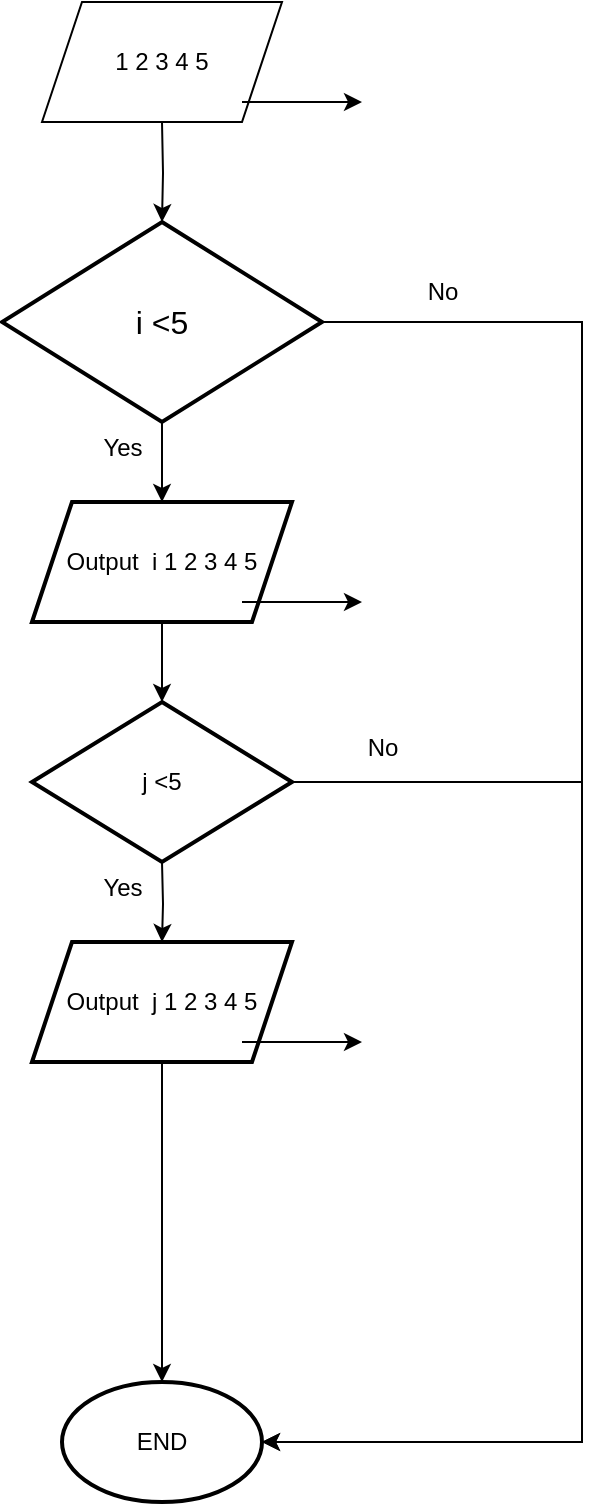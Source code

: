 <mxfile version="24.7.17">
  <diagram name="Halaman-1" id="py47yb5K1ctV8LFWKMoF">
    <mxGraphModel dx="1418" dy="727" grid="1" gridSize="10" guides="1" tooltips="1" connect="1" arrows="1" fold="1" page="1" pageScale="1" pageWidth="827" pageHeight="1169" math="0" shadow="0">
      <root>
        <mxCell id="0" />
        <mxCell id="1" parent="0" />
        <mxCell id="JEVpNUUiSCPhDEoFMs6s-1" value="" style="edgeStyle=orthogonalEdgeStyle;rounded=0;orthogonalLoop=1;jettySize=auto;html=1;" edge="1" parent="1" source="JEVpNUUiSCPhDEoFMs6s-3" target="JEVpNUUiSCPhDEoFMs6s-10">
          <mxGeometry relative="1" as="geometry">
            <Array as="points">
              <mxPoint x="460" y="530" />
              <mxPoint x="460" y="1090" />
            </Array>
          </mxGeometry>
        </mxCell>
        <mxCell id="JEVpNUUiSCPhDEoFMs6s-2" value="" style="edgeStyle=orthogonalEdgeStyle;rounded=0;orthogonalLoop=1;jettySize=auto;html=1;" edge="1" parent="1" source="JEVpNUUiSCPhDEoFMs6s-3" target="JEVpNUUiSCPhDEoFMs6s-13">
          <mxGeometry relative="1" as="geometry" />
        </mxCell>
        <mxCell id="JEVpNUUiSCPhDEoFMs6s-3" value="&lt;font size=&quot;3&quot;&gt;i &amp;lt;5&lt;/font&gt;" style="strokeWidth=2;html=1;shape=mxgraph.flowchart.decision;whiteSpace=wrap;" vertex="1" parent="1">
          <mxGeometry x="170" y="480" width="160" height="100" as="geometry" />
        </mxCell>
        <mxCell id="JEVpNUUiSCPhDEoFMs6s-5" value="1 2 3 4 5" style="shape=parallelogram;perimeter=parallelogramPerimeter;whiteSpace=wrap;html=1;fixedSize=1;" vertex="1" parent="1">
          <mxGeometry x="190" y="370" width="120" height="60" as="geometry" />
        </mxCell>
        <mxCell id="JEVpNUUiSCPhDEoFMs6s-7" value="" style="edgeStyle=orthogonalEdgeStyle;rounded=0;orthogonalLoop=1;jettySize=auto;html=1;" edge="1" parent="1" target="JEVpNUUiSCPhDEoFMs6s-3">
          <mxGeometry relative="1" as="geometry">
            <mxPoint x="250" y="430.0" as="sourcePoint" />
          </mxGeometry>
        </mxCell>
        <mxCell id="JEVpNUUiSCPhDEoFMs6s-9" value="" style="edgeStyle=none;orthogonalLoop=1;jettySize=auto;html=1;rounded=0;" edge="1" parent="1">
          <mxGeometry width="100" relative="1" as="geometry">
            <mxPoint x="290" y="420" as="sourcePoint" />
            <mxPoint x="350" y="420" as="targetPoint" />
            <Array as="points" />
          </mxGeometry>
        </mxCell>
        <mxCell id="JEVpNUUiSCPhDEoFMs6s-10" value="END" style="strokeWidth=2;html=1;shape=mxgraph.flowchart.start_1;whiteSpace=wrap;" vertex="1" parent="1">
          <mxGeometry x="200" y="1060" width="100" height="60" as="geometry" />
        </mxCell>
        <mxCell id="JEVpNUUiSCPhDEoFMs6s-11" value="No" style="text;html=1;align=center;verticalAlign=middle;resizable=0;points=[];autosize=1;strokeColor=none;fillColor=none;" vertex="1" parent="1">
          <mxGeometry x="370" y="500" width="40" height="30" as="geometry" />
        </mxCell>
        <mxCell id="JEVpNUUiSCPhDEoFMs6s-12" value="" style="edgeStyle=orthogonalEdgeStyle;rounded=0;orthogonalLoop=1;jettySize=auto;html=1;" edge="1" parent="1" source="JEVpNUUiSCPhDEoFMs6s-13" target="JEVpNUUiSCPhDEoFMs6s-15">
          <mxGeometry relative="1" as="geometry" />
        </mxCell>
        <mxCell id="JEVpNUUiSCPhDEoFMs6s-13" value="Output&amp;nbsp; i 1 2 3 4 5" style="shape=parallelogram;perimeter=parallelogramPerimeter;whiteSpace=wrap;html=1;fixedSize=1;strokeWidth=2;" vertex="1" parent="1">
          <mxGeometry x="185" y="620" width="130" height="60" as="geometry" />
        </mxCell>
        <mxCell id="JEVpNUUiSCPhDEoFMs6s-14" value="" style="edgeStyle=none;orthogonalLoop=1;jettySize=auto;html=1;rounded=0;" edge="1" parent="1">
          <mxGeometry width="100" relative="1" as="geometry">
            <mxPoint x="290" y="670" as="sourcePoint" />
            <mxPoint x="350" y="670" as="targetPoint" />
            <Array as="points" />
          </mxGeometry>
        </mxCell>
        <mxCell id="JEVpNUUiSCPhDEoFMs6s-15" value="j &amp;lt;5" style="rhombus;whiteSpace=wrap;html=1;strokeWidth=2;" vertex="1" parent="1">
          <mxGeometry x="185" y="720" width="130" height="80" as="geometry" />
        </mxCell>
        <mxCell id="JEVpNUUiSCPhDEoFMs6s-16" value="" style="edgeStyle=orthogonalEdgeStyle;rounded=0;orthogonalLoop=1;jettySize=auto;html=1;" edge="1" parent="1" target="JEVpNUUiSCPhDEoFMs6s-17">
          <mxGeometry relative="1" as="geometry">
            <mxPoint x="250" y="800" as="sourcePoint" />
          </mxGeometry>
        </mxCell>
        <mxCell id="JEVpNUUiSCPhDEoFMs6s-17" value="Output&amp;nbsp; j 1 2 3 4 5" style="shape=parallelogram;perimeter=parallelogramPerimeter;whiteSpace=wrap;html=1;fixedSize=1;strokeWidth=2;" vertex="1" parent="1">
          <mxGeometry x="185" y="840" width="130" height="60" as="geometry" />
        </mxCell>
        <mxCell id="JEVpNUUiSCPhDEoFMs6s-18" value="" style="edgeStyle=none;orthogonalLoop=1;jettySize=auto;html=1;rounded=0;" edge="1" parent="1">
          <mxGeometry width="100" relative="1" as="geometry">
            <mxPoint x="290" y="890" as="sourcePoint" />
            <mxPoint x="350" y="890" as="targetPoint" />
            <Array as="points" />
          </mxGeometry>
        </mxCell>
        <mxCell id="JEVpNUUiSCPhDEoFMs6s-19" style="edgeStyle=orthogonalEdgeStyle;rounded=0;orthogonalLoop=1;jettySize=auto;html=1;entryX=1;entryY=0.5;entryDx=0;entryDy=0;entryPerimeter=0;" edge="1" parent="1" source="JEVpNUUiSCPhDEoFMs6s-15" target="JEVpNUUiSCPhDEoFMs6s-10">
          <mxGeometry relative="1" as="geometry">
            <Array as="points">
              <mxPoint x="460" y="760" />
              <mxPoint x="460" y="1090" />
            </Array>
          </mxGeometry>
        </mxCell>
        <mxCell id="JEVpNUUiSCPhDEoFMs6s-20" value="No" style="text;html=1;align=center;verticalAlign=middle;resizable=0;points=[];autosize=1;strokeColor=none;fillColor=none;" vertex="1" parent="1">
          <mxGeometry x="340" y="728" width="40" height="30" as="geometry" />
        </mxCell>
        <mxCell id="JEVpNUUiSCPhDEoFMs6s-21" value="Yes" style="text;html=1;align=center;verticalAlign=middle;resizable=0;points=[];autosize=1;strokeColor=none;fillColor=none;" vertex="1" parent="1">
          <mxGeometry x="210" y="578" width="40" height="30" as="geometry" />
        </mxCell>
        <mxCell id="JEVpNUUiSCPhDEoFMs6s-22" value="Yes" style="text;html=1;align=center;verticalAlign=middle;resizable=0;points=[];autosize=1;strokeColor=none;fillColor=none;" vertex="1" parent="1">
          <mxGeometry x="210" y="798" width="40" height="30" as="geometry" />
        </mxCell>
        <mxCell id="JEVpNUUiSCPhDEoFMs6s-23" style="edgeStyle=orthogonalEdgeStyle;rounded=0;orthogonalLoop=1;jettySize=auto;html=1;entryX=0.5;entryY=0;entryDx=0;entryDy=0;entryPerimeter=0;" edge="1" parent="1" source="JEVpNUUiSCPhDEoFMs6s-17" target="JEVpNUUiSCPhDEoFMs6s-10">
          <mxGeometry relative="1" as="geometry" />
        </mxCell>
      </root>
    </mxGraphModel>
  </diagram>
</mxfile>
